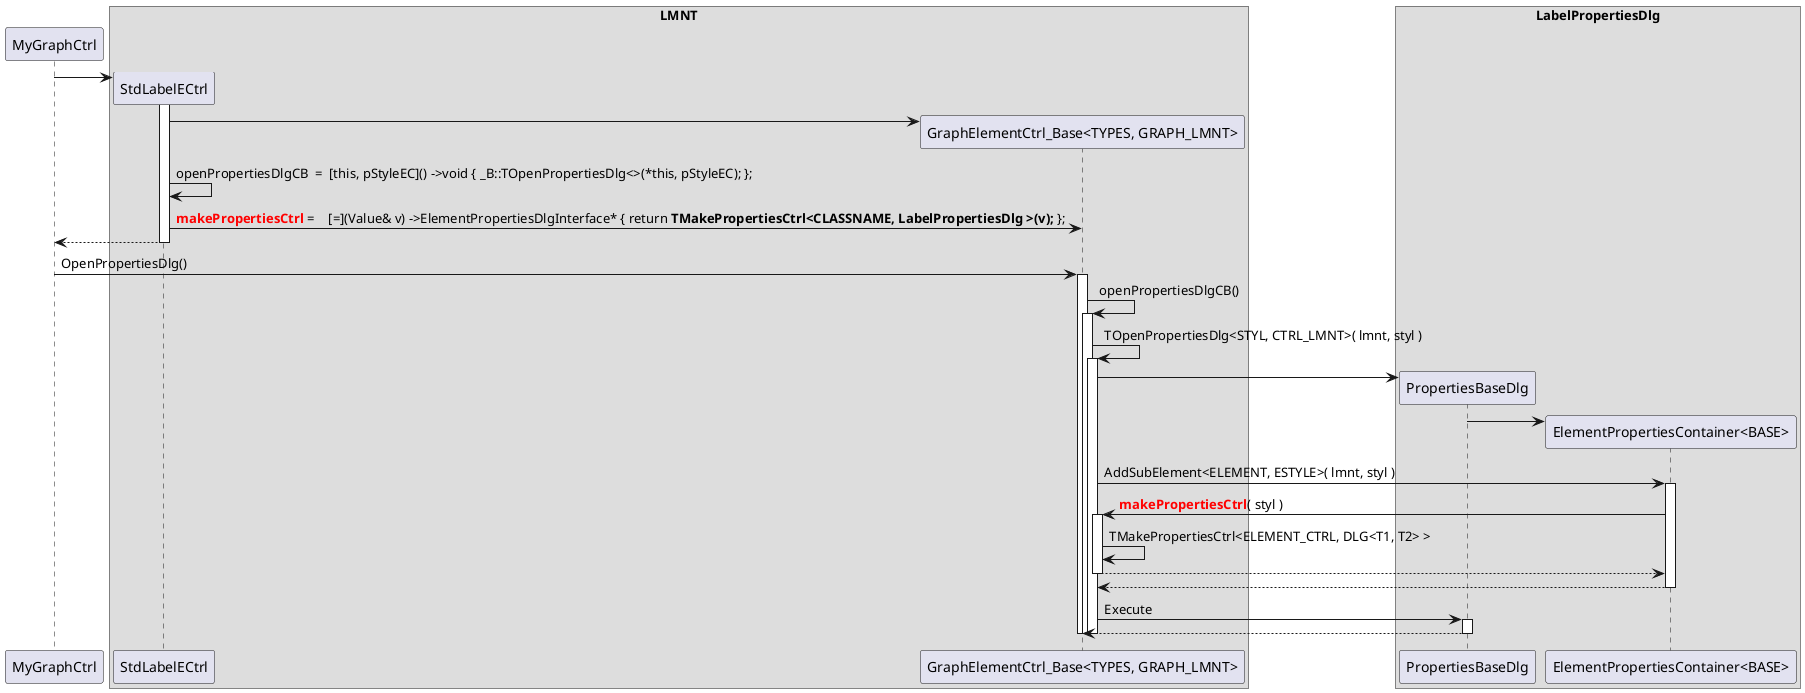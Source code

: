 @startuml

!define REDTXT($TXT) <b><color red>$TXT</color></b>


participant MyGraphCtrl
box LMNT
	participant  StdLabelECtrl
	participant "GraphElementCtrl_Base<TYPES, GRAPH_LMNT>" as GraphElementCtrl_Base
end box

box LabelPropertiesDlg
	participant PropertiesBaseDlg
	participant ElementPropertiesContainer as "ElementPropertiesContainer<BASE>"
end box

MyGraphCtrl->StdLabelECtrl ** 
activate StdLabelECtrl
StdLabelECtrl->GraphElementCtrl_Base**
StdLabelECtrl -> StdLabelECtrl : openPropertiesDlgCB  =  [this, pStyleEC]() ->void { _B::TOpenPropertiesDlg<>(*this, pStyleEC); };
StdLabelECtrl -> GraphElementCtrl_Base : REDTXT(makePropertiesCtrl) =    [=](Value& v) ->ElementPropertiesDlgInterface* { return <b>TMakePropertiesCtrl<CLASSNAME, LabelPropertiesDlg >(v);</b> };
return

MyGraphCtrl->GraphElementCtrl_Base ++ : OpenPropertiesDlg()
GraphElementCtrl_Base->GraphElementCtrl_Base ++ : openPropertiesDlgCB()
GraphElementCtrl_Base->GraphElementCtrl_Base ++ : TOpenPropertiesDlg<STYL, CTRL_LMNT>( lmnt, styl )
GraphElementCtrl_Base -> PropertiesBaseDlg **: 
PropertiesBaseDlg->ElementPropertiesContainer **
GraphElementCtrl_Base -> ElementPropertiesContainer ++ : AddSubElement<ELEMENT, ESTYLE>( lmnt, styl )
	ElementPropertiesContainer->GraphElementCtrl_Base ++ : REDTXT(makePropertiesCtrl)( styl )
	GraphElementCtrl_Base->GraphElementCtrl_Base : TMakePropertiesCtrl<ELEMENT_CTRL, DLG<T1, T2> >
	return
return
GraphElementCtrl_Base -> PropertiesBaseDlg ++ : Execute
return

deactivate
deactivate
deactivate
@enduml